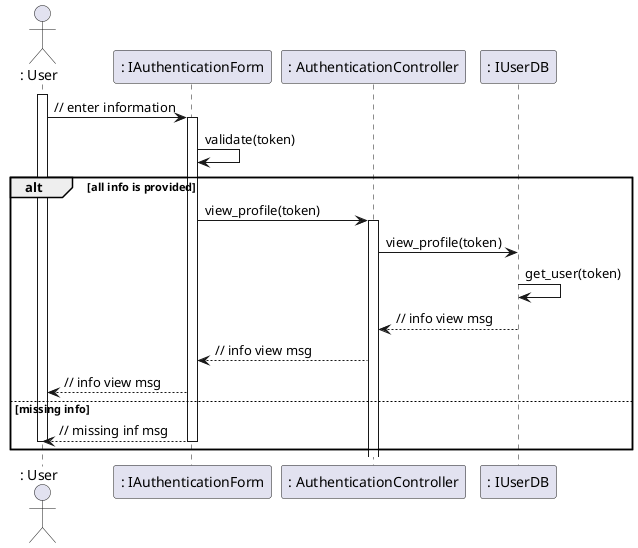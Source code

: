 @startuml
actor ": User"

activate ": User"
": User" -> ": IAuthenticationForm" : // enter information
activate ": IAuthenticationForm"
": IAuthenticationForm" -> ": IAuthenticationForm" : validate(token)

alt all info is provided

": IAuthenticationForm" -> ": AuthenticationController" : view_profile(token)
activate ": AuthenticationController"
": AuthenticationController" -> ": IUserDB" : view_profile(token)
": IUserDB" -> ": IUserDB" : get_user(token)

": IUserDB" --> ": AuthenticationController" : // info view msg
": AuthenticationController"  --> ": IAuthenticationForm" : // info view msg
": IAuthenticationForm" --> ": User" : // info view msg
else missing info

": IAuthenticationForm" --> ": User" : // missing inf msg
deactivate ": IAuthenticationForm"
deactivate ": User"
end
@enduml